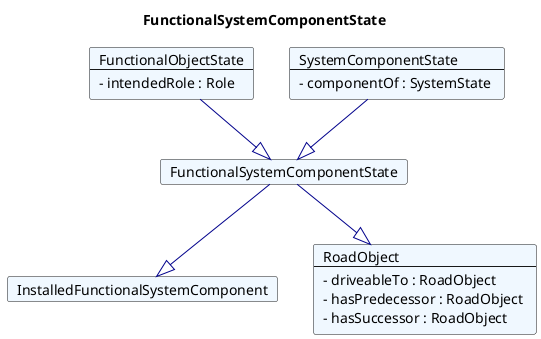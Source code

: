 @startuml
Title FunctionalSystemComponentState 

Card FunctionalSystemComponentState #F0F8FF [
FunctionalSystemComponentState
]
Card FunctionalObjectState #F0F8FF [
FunctionalObjectState
----
- intendedRole : Role 
]
FunctionalObjectState --|> FunctionalSystemComponentState  #00008B 
Card SystemComponentState #F0F8FF [
SystemComponentState
----
- componentOf : SystemState 
]
SystemComponentState --|> FunctionalSystemComponentState  #00008B 
Card InstalledFunctionalSystemComponent #F0F8FF [
InstalledFunctionalSystemComponent
]
FunctionalSystemComponentState --|> InstalledFunctionalSystemComponent  #00008B 
Card RoadObject #F0F8FF [
RoadObject
----
- driveableTo : RoadObject 
- hasPredecessor : RoadObject 
- hasSuccessor : RoadObject 
]
FunctionalSystemComponentState --|> RoadObject  #00008B 
@enduml